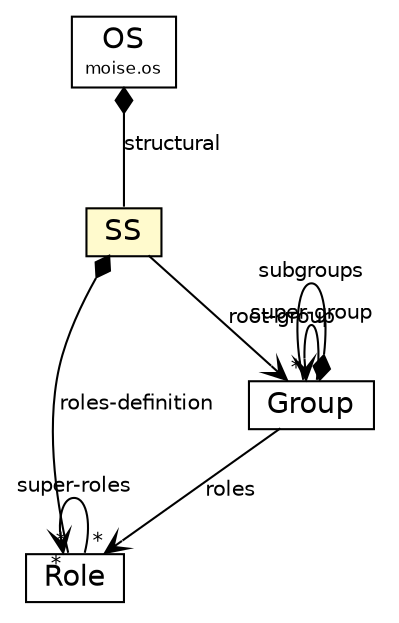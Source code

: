#!/usr/local/bin/dot
#
# Class diagram 
# Generated by UMLGraph version R5_6_6-1-g9240c4 (http://www.umlgraph.org/)
#

digraph G {
	edge [fontname="Helvetica",fontsize=10,labelfontname="Helvetica",labelfontsize=10];
	node [fontname="Helvetica",fontsize=10,shape=plaintext];
	nodesep=0.25;
	ranksep=0.5;
	// moise.os.OS
	c10749 [label=<<table title="moise.os.OS" border="0" cellborder="1" cellspacing="0" cellpadding="2" port="p" href="../OS.html">
		<tr><td><table border="0" cellspacing="0" cellpadding="1">
<tr><td align="center" balign="center"> OS </td></tr>
<tr><td align="center" balign="center"><font point-size="8.0"> moise.os </font></td></tr>
		</table></td></tr>
		</table>>, URL="../OS.html", fontname="Helvetica", fontcolor="black", fontsize=14.0];
	// moise.os.ss.SS
	c10763 [label=<<table title="moise.os.ss.SS" border="0" cellborder="1" cellspacing="0" cellpadding="2" port="p" bgcolor="lemonChiffon" href="./SS.html">
		<tr><td><table border="0" cellspacing="0" cellpadding="1">
<tr><td align="center" balign="center"> SS </td></tr>
		</table></td></tr>
		</table>>, URL="./SS.html", fontname="Helvetica", fontcolor="black", fontsize=14.0];
	// moise.os.ss.Role
	c10766 [label=<<table title="moise.os.ss.Role" border="0" cellborder="1" cellspacing="0" cellpadding="2" port="p" href="./Role.html">
		<tr><td><table border="0" cellspacing="0" cellpadding="1">
<tr><td align="center" balign="center"> Role </td></tr>
		</table></td></tr>
		</table>>, URL="./Role.html", fontname="Helvetica", fontcolor="black", fontsize=14.0];
	// moise.os.ss.Group
	c10768 [label=<<table title="moise.os.ss.Group" border="0" cellborder="1" cellspacing="0" cellpadding="2" port="p" href="./Group.html">
		<tr><td><table border="0" cellspacing="0" cellpadding="1">
<tr><td align="center" balign="center"> Group </td></tr>
		</table></td></tr>
		</table>>, URL="./Group.html", fontname="Helvetica", fontcolor="black", fontsize=14.0];
	// moise.os.OS COMPOSED moise.os.ss.SS
	c10749:p -> c10763:p [taillabel="", label="structural", headlabel="", fontname="Helvetica", fontcolor="black", fontsize=10.0, color="black", arrowhead=none, arrowtail=diamond, dir=both];
	// moise.os.ss.SS NAVASSOC moise.os.ss.Group
	c10763:p -> c10768:p [taillabel="", label="root-group", headlabel="", fontname="Helvetica", fontcolor="black", fontsize=10.0, color="black", arrowhead=open];
	// moise.os.ss.SS COMPOSED moise.os.ss.Role
	c10763:p -> c10766:p [taillabel="", label="roles-definition", headlabel="*", fontname="Helvetica", fontcolor="black", fontsize=10.0, color="black", arrowhead=none, arrowtail=diamond, dir=both];
	// moise.os.ss.Role NAVASSOC moise.os.ss.Role
	c10766:p -> c10766:p [taillabel="", label="super-roles", headlabel="*", fontname="Helvetica", fontcolor="black", fontsize=10.0, color="black", arrowhead=open];
	// moise.os.ss.Group NAVASSOC moise.os.ss.Role
	c10768:p -> c10766:p [taillabel="", label="roles", headlabel="*", fontname="Helvetica", fontcolor="black", fontsize=10.0, color="black", arrowhead=open];
	// moise.os.ss.Group NAVASSOC moise.os.ss.Group
	c10768:p -> c10768:p [taillabel="", label="super-group", headlabel="", fontname="Helvetica", fontcolor="black", fontsize=10.0, color="black", arrowhead=open];
	// moise.os.ss.Group COMPOSED moise.os.ss.Group
	c10768:p -> c10768:p [taillabel="", label="subgroups", headlabel="*", fontname="Helvetica", fontcolor="black", fontsize=10.0, color="black", arrowhead=none, arrowtail=diamond, dir=both];
}

